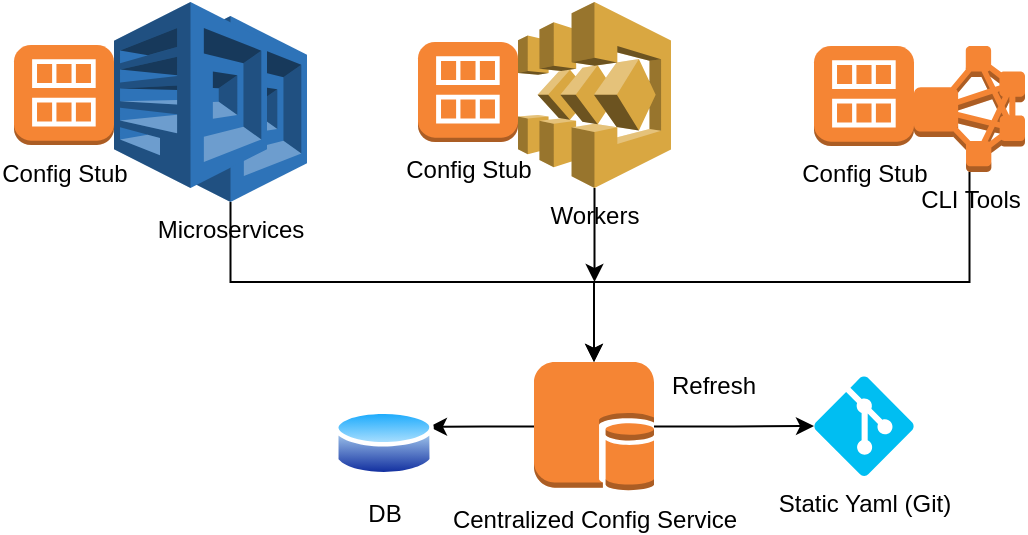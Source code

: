 <mxfile version="12.6.1" type="github">
  <diagram id="IsnPoK5MagyiCWdA0JYq" name="Page-1">
    <mxGraphModel dx="946" dy="544" grid="1" gridSize="10" guides="1" tooltips="1" connect="1" arrows="1" fold="1" page="1" pageScale="1" pageWidth="850" pageHeight="1100" math="0" shadow="0">
      <root>
        <mxCell id="0"/>
        <mxCell id="1" parent="0"/>
        <mxCell id="Tg_Q_-GsLaCHAvEcouOj-2" style="edgeStyle=orthogonalEdgeStyle;rounded=0;orthogonalLoop=1;jettySize=auto;html=1;" parent="1" source="_6uwvzbpBUcutJMh2Iwz-1" target="Tg_Q_-GsLaCHAvEcouOj-1" edge="1">
          <mxGeometry relative="1" as="geometry"/>
        </mxCell>
        <mxCell id="Tg_Q_-GsLaCHAvEcouOj-5" style="edgeStyle=orthogonalEdgeStyle;rounded=0;orthogonalLoop=1;jettySize=auto;html=1;entryX=1;entryY=0.25;entryDx=0;entryDy=0;" parent="1" source="_6uwvzbpBUcutJMh2Iwz-1" target="Tg_Q_-GsLaCHAvEcouOj-4" edge="1">
          <mxGeometry relative="1" as="geometry"/>
        </mxCell>
        <mxCell id="_6uwvzbpBUcutJMh2Iwz-1" value="Centralized Config Service" style="outlineConnect=0;dashed=0;verticalLabelPosition=bottom;verticalAlign=top;align=center;html=1;shape=mxgraph.aws3.db_on_instance;fillColor=#F58534;gradientColor=none;" parent="1" vertex="1">
          <mxGeometry x="310" y="210" width="60" height="64.5" as="geometry"/>
        </mxCell>
        <mxCell id="_6uwvzbpBUcutJMh2Iwz-11" style="edgeStyle=orthogonalEdgeStyle;rounded=0;orthogonalLoop=1;jettySize=auto;html=1;" parent="1" source="_6uwvzbpBUcutJMh2Iwz-2" target="_6uwvzbpBUcutJMh2Iwz-1" edge="1">
          <mxGeometry relative="1" as="geometry">
            <Array as="points">
              <mxPoint x="158" y="170"/>
              <mxPoint x="340" y="170"/>
            </Array>
          </mxGeometry>
        </mxCell>
        <mxCell id="_6uwvzbpBUcutJMh2Iwz-2" value="Microservices" style="outlineConnect=0;dashed=0;verticalLabelPosition=bottom;verticalAlign=top;align=center;html=1;shape=mxgraph.aws3.polly;fillColor=#2E73B8;gradientColor=none;" parent="1" vertex="1">
          <mxGeometry x="120" y="37" width="76.5" height="93" as="geometry"/>
        </mxCell>
        <mxCell id="_6uwvzbpBUcutJMh2Iwz-3" value="" style="outlineConnect=0;dashed=0;verticalLabelPosition=bottom;verticalAlign=top;align=center;html=1;shape=mxgraph.aws3.polly;fillColor=#2E73B8;gradientColor=none;" parent="1" vertex="1">
          <mxGeometry x="100" y="30" width="76.5" height="93" as="geometry"/>
        </mxCell>
        <mxCell id="_6uwvzbpBUcutJMh2Iwz-13" style="edgeStyle=orthogonalEdgeStyle;rounded=0;orthogonalLoop=1;jettySize=auto;html=1;" parent="1" source="_6uwvzbpBUcutJMh2Iwz-4" edge="1">
          <mxGeometry relative="1" as="geometry">
            <mxPoint x="340.25" y="170" as="targetPoint"/>
          </mxGeometry>
        </mxCell>
        <mxCell id="_6uwvzbpBUcutJMh2Iwz-4" value="Workers" style="outlineConnect=0;dashed=0;verticalLabelPosition=bottom;verticalAlign=top;align=center;html=1;shape=mxgraph.aws3.step_functions;fillColor=#D9A741;gradientColor=none;" parent="1" vertex="1">
          <mxGeometry x="302" y="30" width="76.5" height="93" as="geometry"/>
        </mxCell>
        <mxCell id="_6uwvzbpBUcutJMh2Iwz-12" style="edgeStyle=orthogonalEdgeStyle;rounded=0;orthogonalLoop=1;jettySize=auto;html=1;" parent="1" source="_6uwvzbpBUcutJMh2Iwz-5" target="_6uwvzbpBUcutJMh2Iwz-1" edge="1">
          <mxGeometry relative="1" as="geometry">
            <Array as="points">
              <mxPoint x="528" y="170"/>
              <mxPoint x="340" y="170"/>
            </Array>
          </mxGeometry>
        </mxCell>
        <mxCell id="_6uwvzbpBUcutJMh2Iwz-5" value="CLI Tools" style="outlineConnect=0;dashed=0;verticalLabelPosition=bottom;verticalAlign=top;align=center;html=1;shape=mxgraph.aws3.emr_cluster;fillColor=#F58534;gradientColor=none;" parent="1" vertex="1">
          <mxGeometry x="500" y="52" width="55.5" height="63" as="geometry"/>
        </mxCell>
        <mxCell id="_6uwvzbpBUcutJMh2Iwz-8" value="Config Stub" style="outlineConnect=0;dashed=0;verticalLabelPosition=bottom;verticalAlign=top;align=center;html=1;shape=mxgraph.aws3.ami;fillColor=#F58534;gradientColor=none;" parent="1" vertex="1">
          <mxGeometry x="50" y="51.5" width="50" height="50" as="geometry"/>
        </mxCell>
        <mxCell id="_6uwvzbpBUcutJMh2Iwz-9" value="Config Stub" style="outlineConnect=0;dashed=0;verticalLabelPosition=bottom;verticalAlign=top;align=center;html=1;shape=mxgraph.aws3.ami;fillColor=#F58534;gradientColor=none;" parent="1" vertex="1">
          <mxGeometry x="252" y="50" width="50" height="50" as="geometry"/>
        </mxCell>
        <mxCell id="_6uwvzbpBUcutJMh2Iwz-10" value="Config Stub" style="outlineConnect=0;dashed=0;verticalLabelPosition=bottom;verticalAlign=top;align=center;html=1;shape=mxgraph.aws3.ami;fillColor=#F58534;gradientColor=none;" parent="1" vertex="1">
          <mxGeometry x="450" y="52" width="50" height="50" as="geometry"/>
        </mxCell>
        <mxCell id="Tg_Q_-GsLaCHAvEcouOj-1" value="Static Yaml (Git)" style="verticalLabelPosition=bottom;html=1;verticalAlign=top;align=center;strokeColor=none;fillColor=#00BEF2;shape=mxgraph.azure.git_repository;" parent="1" vertex="1">
          <mxGeometry x="450" y="217" width="50" height="50" as="geometry"/>
        </mxCell>
        <mxCell id="Tg_Q_-GsLaCHAvEcouOj-4" value="DB" style="aspect=fixed;perimeter=ellipsePerimeter;html=1;align=center;shadow=0;dashed=0;spacingTop=3;image;image=img/lib/active_directory/database.svg;" parent="1" vertex="1">
          <mxGeometry x="210" y="232" width="50" height="37" as="geometry"/>
        </mxCell>
        <mxCell id="Tg_Q_-GsLaCHAvEcouOj-8" value="Refresh" style="text;html=1;strokeColor=none;fillColor=none;align=center;verticalAlign=middle;whiteSpace=wrap;rounded=0;" parent="1" vertex="1">
          <mxGeometry x="380" y="212" width="40" height="20" as="geometry"/>
        </mxCell>
      </root>
    </mxGraphModel>
  </diagram>
</mxfile>
